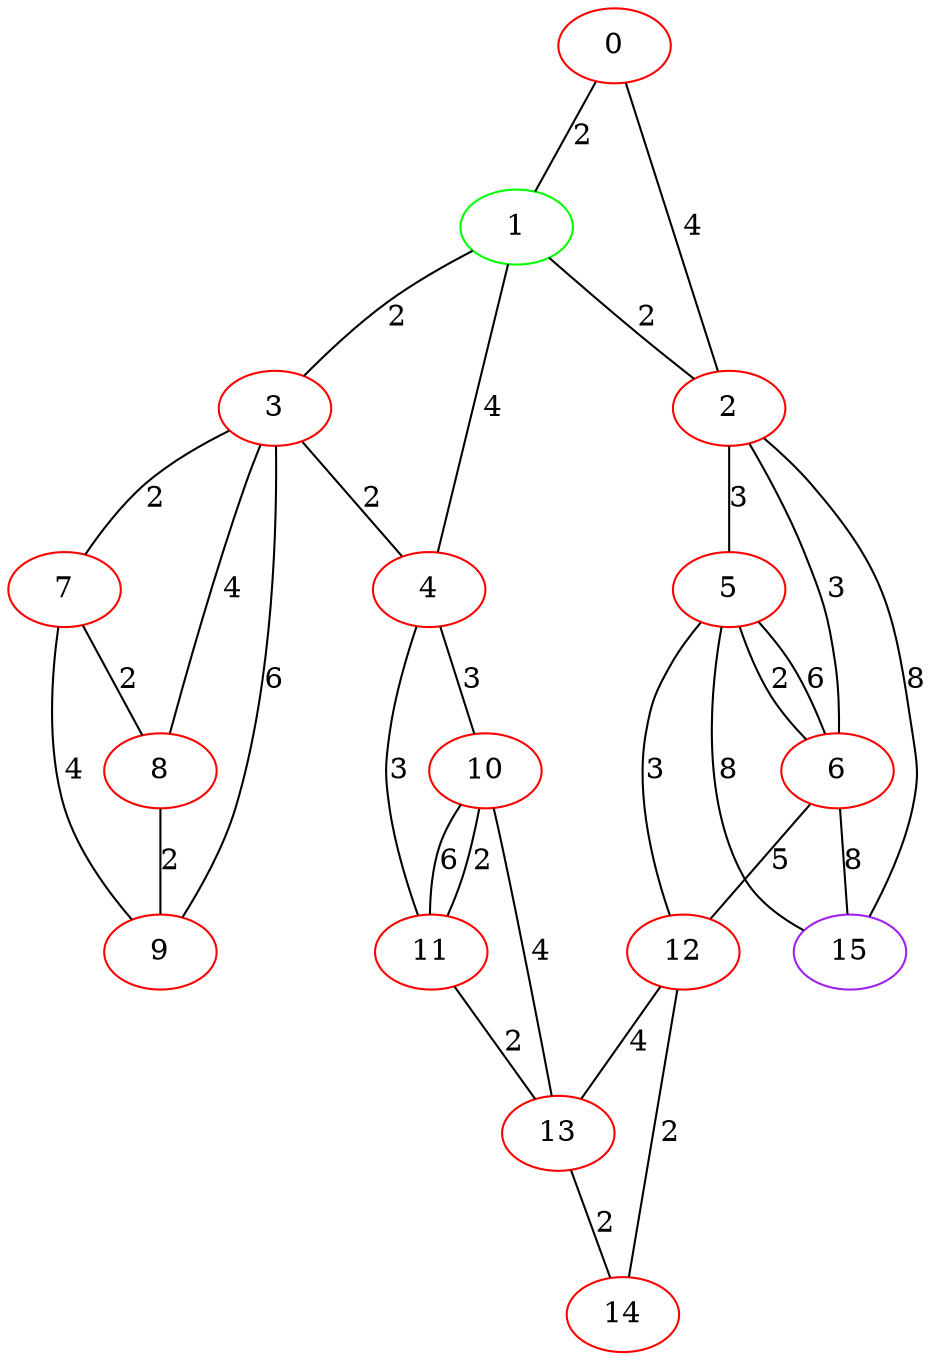 graph "" {
0 [color=red, weight=1];
1 [color=green, weight=2];
2 [color=red, weight=1];
3 [color=red, weight=1];
4 [color=red, weight=1];
5 [color=red, weight=1];
6 [color=red, weight=1];
7 [color=red, weight=1];
8 [color=red, weight=1];
9 [color=red, weight=1];
10 [color=red, weight=1];
11 [color=red, weight=1];
12 [color=red, weight=1];
13 [color=red, weight=1];
14 [color=red, weight=1];
15 [color=purple, weight=4];
0 -- 1  [key=0, label=2];
0 -- 2  [key=0, label=4];
1 -- 2  [key=0, label=2];
1 -- 3  [key=0, label=2];
1 -- 4  [key=0, label=4];
2 -- 5  [key=0, label=3];
2 -- 6  [key=0, label=3];
2 -- 15  [key=0, label=8];
3 -- 8  [key=0, label=4];
3 -- 4  [key=0, label=2];
3 -- 9  [key=0, label=6];
3 -- 7  [key=0, label=2];
4 -- 11  [key=0, label=3];
4 -- 10  [key=0, label=3];
5 -- 12  [key=0, label=3];
5 -- 6  [key=0, label=2];
5 -- 6  [key=1, label=6];
5 -- 15  [key=0, label=8];
6 -- 12  [key=0, label=5];
6 -- 15  [key=0, label=8];
7 -- 8  [key=0, label=2];
7 -- 9  [key=0, label=4];
8 -- 9  [key=0, label=2];
10 -- 11  [key=0, label=2];
10 -- 11  [key=1, label=6];
10 -- 13  [key=0, label=4];
11 -- 13  [key=0, label=2];
12 -- 14  [key=0, label=2];
12 -- 13  [key=0, label=4];
13 -- 14  [key=0, label=2];
}
